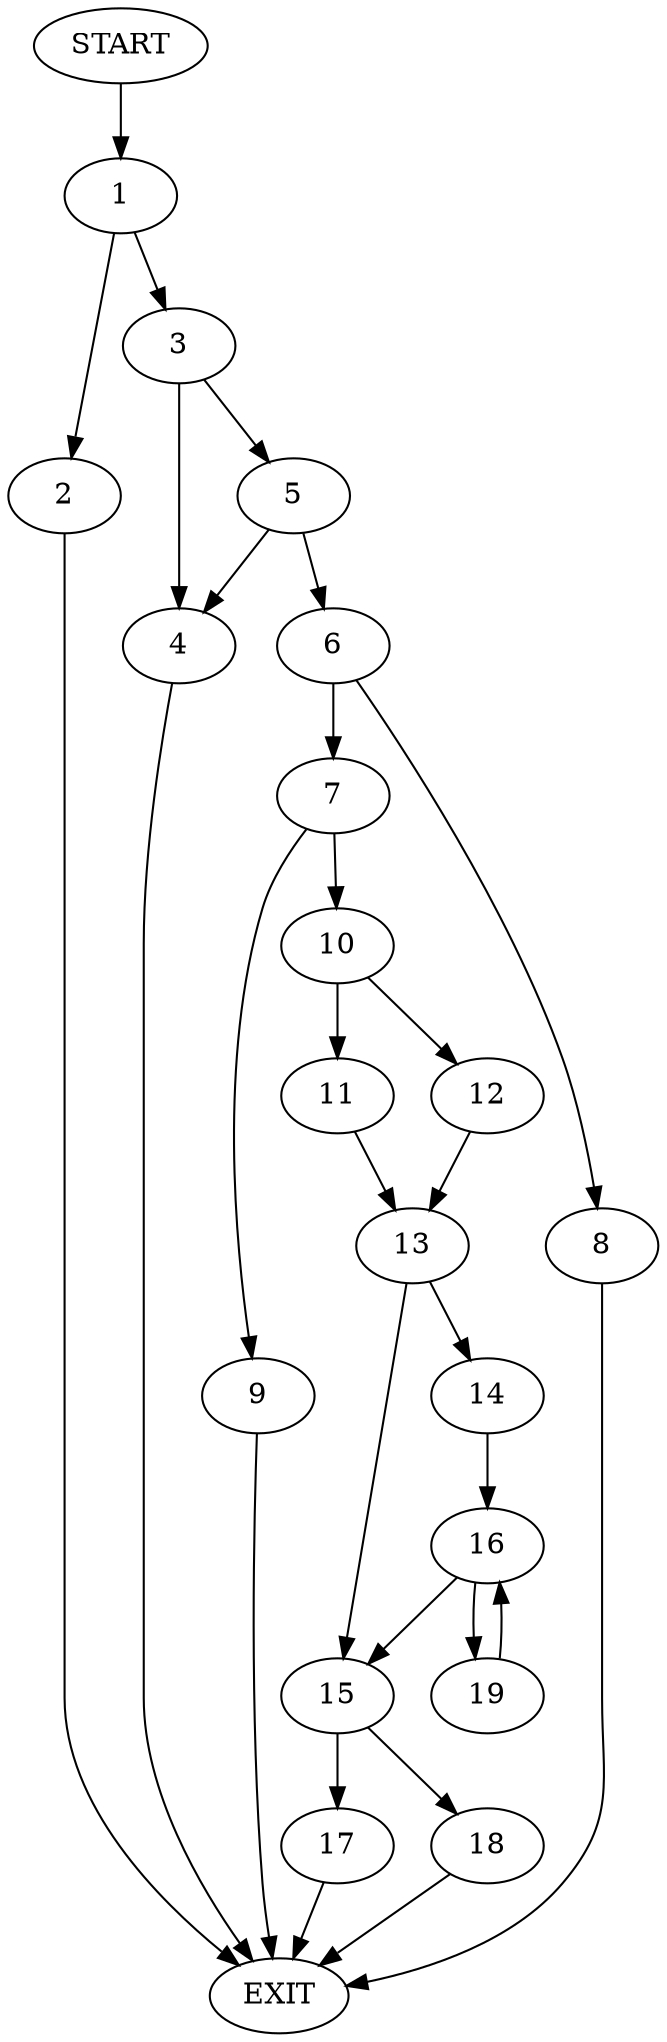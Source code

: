 digraph {
0 [label="START"]
20 [label="EXIT"]
0 -> 1
1 -> 2
1 -> 3
2 -> 20
3 -> 4
3 -> 5
5 -> 6
5 -> 4
4 -> 20
6 -> 7
6 -> 8
8 -> 20
7 -> 9
7 -> 10
9 -> 20
10 -> 11
10 -> 12
12 -> 13
11 -> 13
13 -> 14
13 -> 15
14 -> 16
15 -> 17
15 -> 18
16 -> 19
16 -> 15
19 -> 16
18 -> 20
17 -> 20
}

